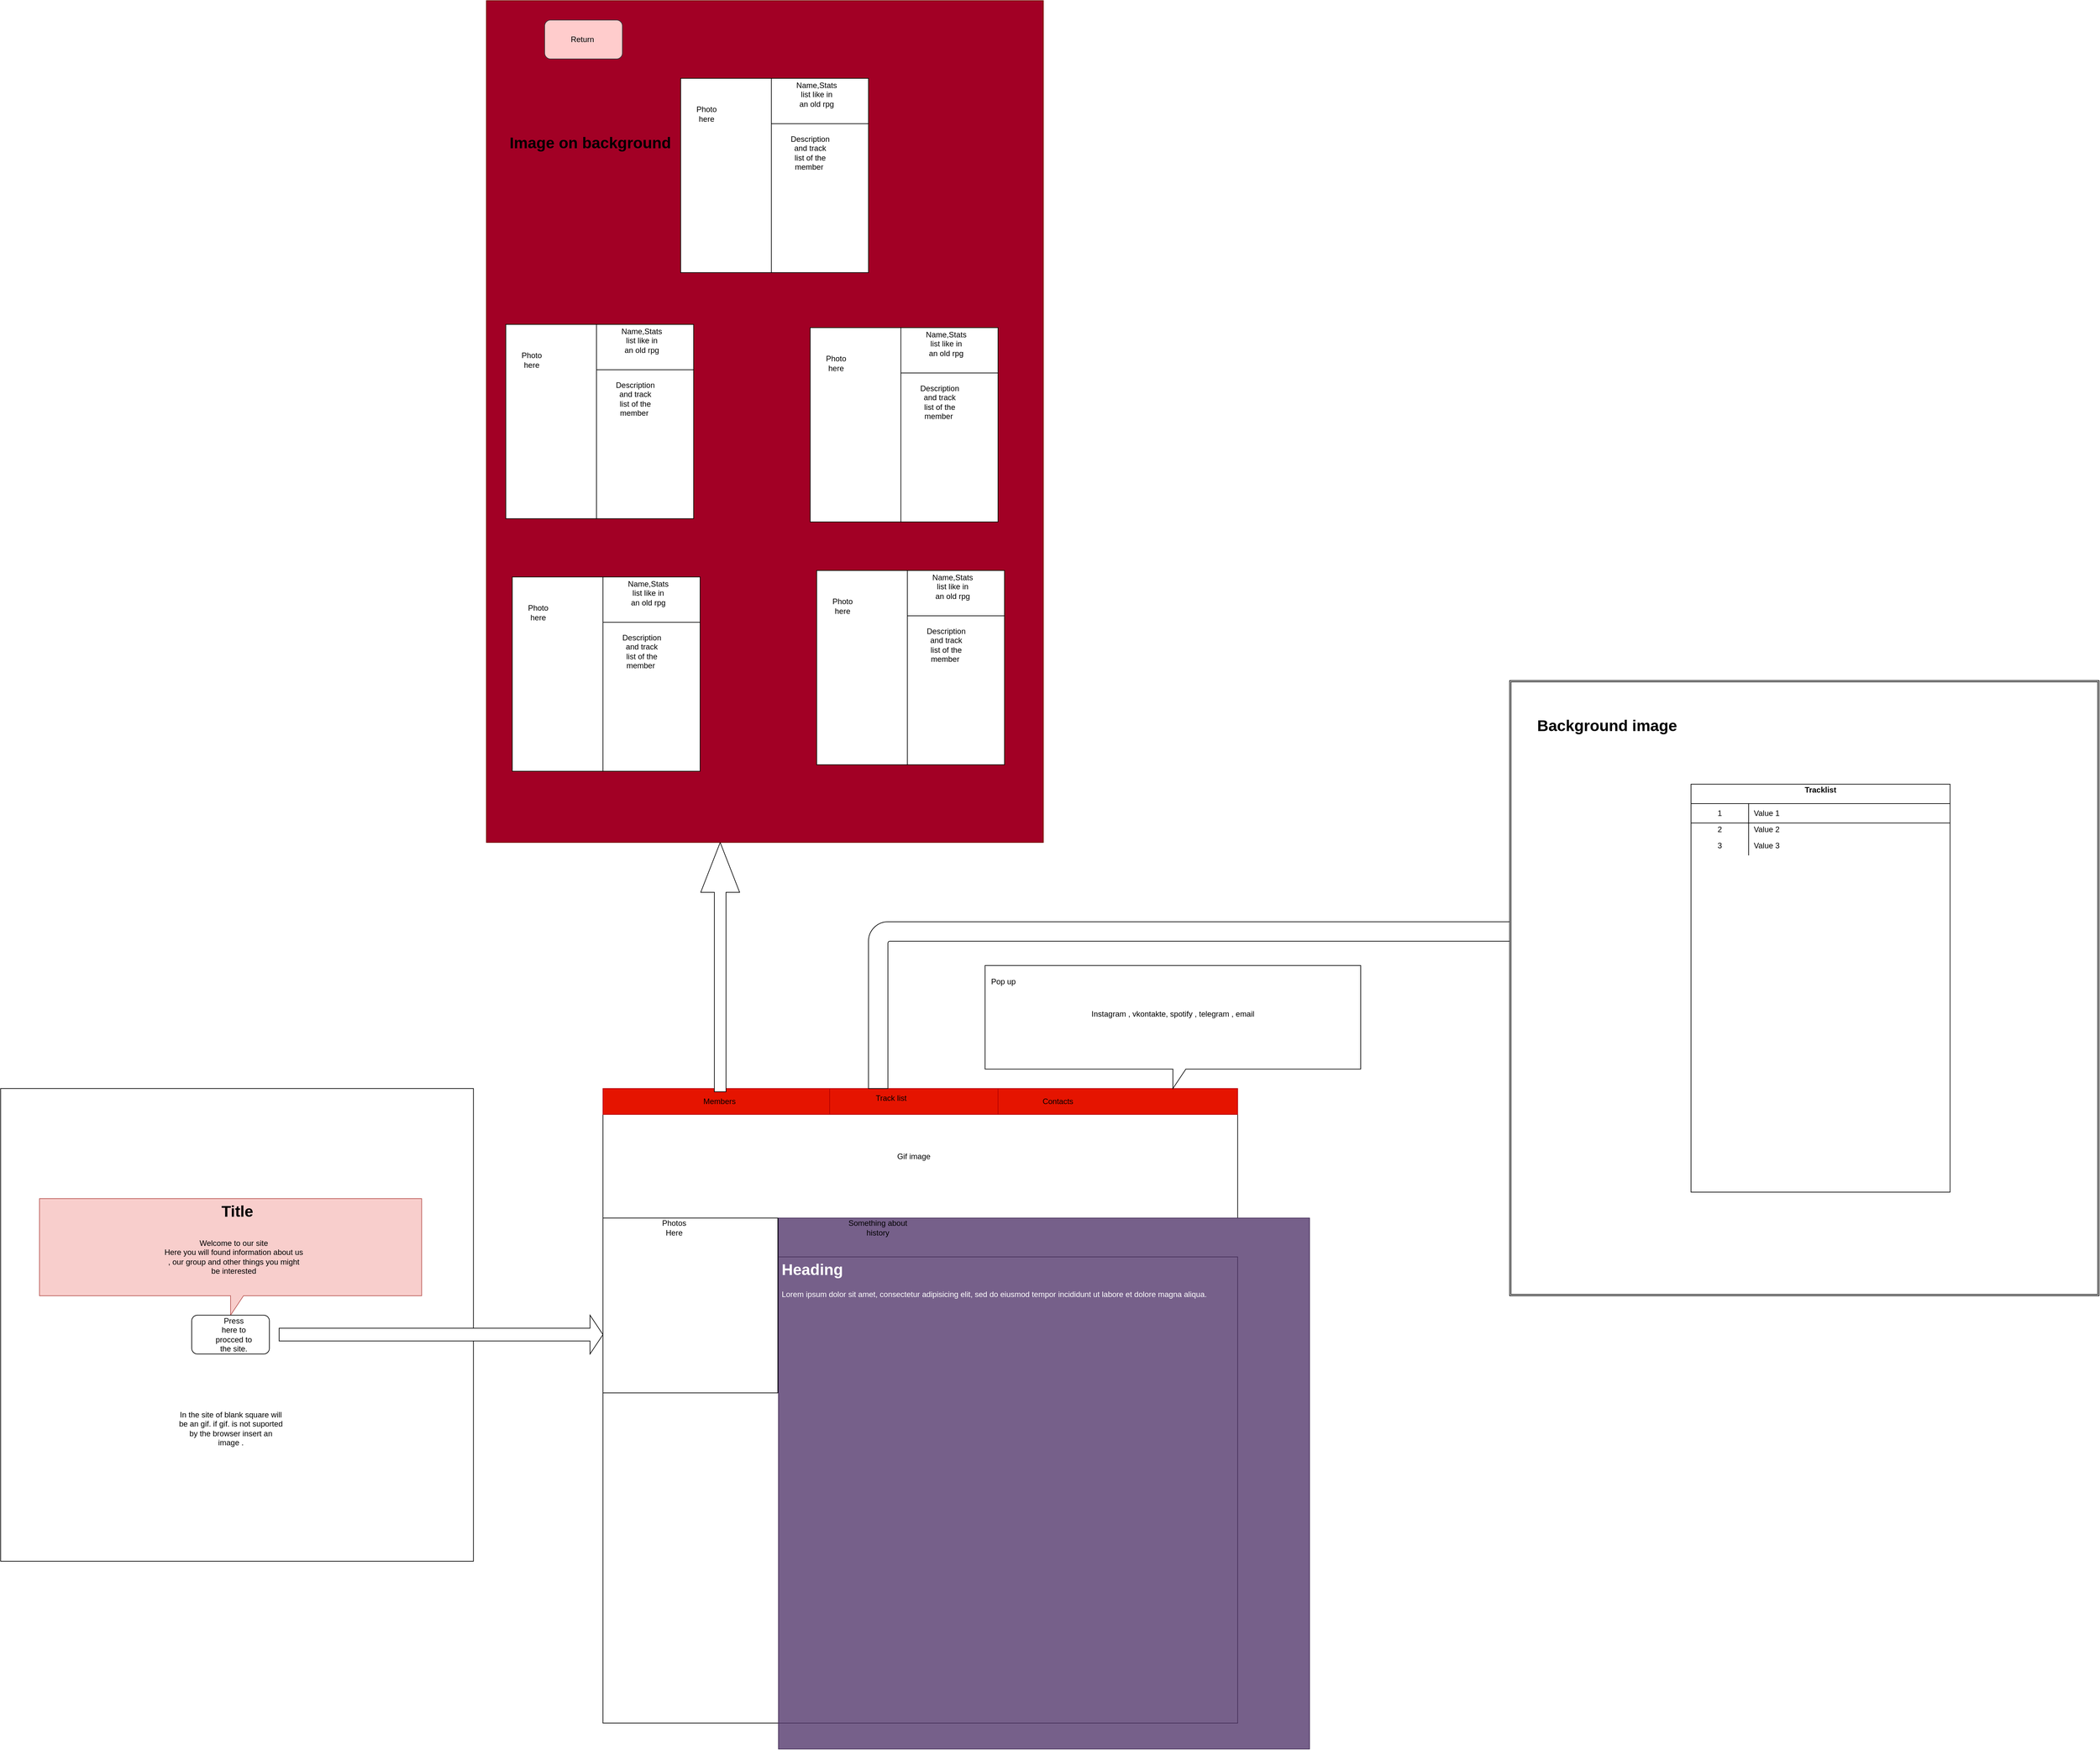 <mxfile version="15.5.0" type="github">
  <diagram id="4ddRP9mRDNcn-p2dfdx_" name="Page-1">
    <mxGraphModel dx="5524" dy="5558" grid="1" gridSize="10" guides="1" tooltips="1" connect="1" arrows="1" fold="1" page="1" pageScale="1" pageWidth="827" pageHeight="1169" math="0" shadow="0">
      <root>
        <mxCell id="0" />
        <mxCell id="1" parent="0" />
        <mxCell id="LrWD6_XroVr8Z5MsXF0Z-1" value="" style="whiteSpace=wrap;html=1;aspect=fixed;" vertex="1" parent="1">
          <mxGeometry x="100" y="90" width="730" height="730" as="geometry" />
        </mxCell>
        <mxCell id="LrWD6_XroVr8Z5MsXF0Z-2" value="" style="shape=callout;whiteSpace=wrap;html=1;perimeter=calloutPerimeter;fillColor=#f8cecc;strokeColor=#b85450;" vertex="1" parent="1">
          <mxGeometry x="160" y="260" width="590" height="180" as="geometry" />
        </mxCell>
        <mxCell id="LrWD6_XroVr8Z5MsXF0Z-4" value="Welcome to our site&lt;br&gt;Here you will found information about us , our group and other things you might be interested" style="text;html=1;strokeColor=none;fillColor=none;align=center;verticalAlign=middle;whiteSpace=wrap;rounded=0;" vertex="1" parent="1">
          <mxGeometry x="350" y="300" width="220" height="100" as="geometry" />
        </mxCell>
        <mxCell id="LrWD6_XroVr8Z5MsXF0Z-5" value="In the site of blank square will be an gif. if gif. is not suported by the browser insert an image .&lt;br&gt;" style="text;html=1;strokeColor=none;fillColor=none;align=center;verticalAlign=middle;whiteSpace=wrap;rounded=0;" vertex="1" parent="1">
          <mxGeometry x="372.5" y="600" width="165" height="30" as="geometry" />
        </mxCell>
        <mxCell id="LrWD6_XroVr8Z5MsXF0Z-6" value="" style="rounded=1;whiteSpace=wrap;html=1;" vertex="1" parent="1">
          <mxGeometry x="395" y="440" width="120" height="60" as="geometry" />
        </mxCell>
        <mxCell id="LrWD6_XroVr8Z5MsXF0Z-7" value="Press here to procced to the site." style="text;html=1;strokeColor=none;fillColor=none;align=center;verticalAlign=middle;whiteSpace=wrap;rounded=0;" vertex="1" parent="1">
          <mxGeometry x="430" y="455" width="60" height="30" as="geometry" />
        </mxCell>
        <mxCell id="LrWD6_XroVr8Z5MsXF0Z-8" value="Title" style="text;strokeColor=none;fillColor=none;html=1;fontSize=24;fontStyle=1;verticalAlign=middle;align=center;" vertex="1" parent="1">
          <mxGeometry x="415" y="260" width="100" height="40" as="geometry" />
        </mxCell>
        <mxCell id="LrWD6_XroVr8Z5MsXF0Z-9" value="" style="html=1;shadow=0;dashed=0;align=center;verticalAlign=middle;shape=mxgraph.arrows2.arrow;dy=0.67;dx=20;notch=0;" vertex="1" parent="1">
          <mxGeometry x="530" y="440" width="500" height="60" as="geometry" />
        </mxCell>
        <mxCell id="LrWD6_XroVr8Z5MsXF0Z-10" value="" style="whiteSpace=wrap;html=1;aspect=fixed;" vertex="1" parent="1">
          <mxGeometry x="1030" y="90" width="980" height="980" as="geometry" />
        </mxCell>
        <mxCell id="LrWD6_XroVr8Z5MsXF0Z-11" value="" style="rounded=0;whiteSpace=wrap;html=1;fillColor=#e51400;strokeColor=#B20000;fontColor=#ffffff;" vertex="1" parent="1">
          <mxGeometry x="1030" y="90" width="350" height="40" as="geometry" />
        </mxCell>
        <mxCell id="LrWD6_XroVr8Z5MsXF0Z-12" value="Members" style="text;html=1;strokeColor=none;fillColor=none;align=center;verticalAlign=middle;whiteSpace=wrap;rounded=0;" vertex="1" parent="1">
          <mxGeometry x="1180" y="95" width="60" height="30" as="geometry" />
        </mxCell>
        <mxCell id="LrWD6_XroVr8Z5MsXF0Z-13" value="" style="rounded=0;whiteSpace=wrap;html=1;fillColor=#e51400;strokeColor=#B20000;fontColor=#ffffff;" vertex="1" parent="1">
          <mxGeometry x="1380" y="90" width="260" height="40" as="geometry" />
        </mxCell>
        <mxCell id="LrWD6_XroVr8Z5MsXF0Z-14" value="Track list" style="text;html=1;strokeColor=none;fillColor=none;align=center;verticalAlign=middle;whiteSpace=wrap;rounded=0;" vertex="1" parent="1">
          <mxGeometry x="1445" y="90" width="60" height="30" as="geometry" />
        </mxCell>
        <mxCell id="LrWD6_XroVr8Z5MsXF0Z-15" value="" style="rounded=0;whiteSpace=wrap;html=1;fillColor=#e51400;strokeColor=#B20000;fontColor=#ffffff;" vertex="1" parent="1">
          <mxGeometry x="1640" y="90" width="370" height="40" as="geometry" />
        </mxCell>
        <mxCell id="LrWD6_XroVr8Z5MsXF0Z-16" value="Contacts" style="text;html=1;strokeColor=none;fillColor=none;align=center;verticalAlign=middle;whiteSpace=wrap;rounded=0;" vertex="1" parent="1">
          <mxGeometry x="1640" y="77.5" width="185" height="65" as="geometry" />
        </mxCell>
        <mxCell id="LrWD6_XroVr8Z5MsXF0Z-17" value="" style="whiteSpace=wrap;html=1;aspect=fixed;fillColor=#76608a;strokeColor=#432D57;fontColor=#ffffff;" vertex="1" parent="1">
          <mxGeometry x="1301" y="290" width="820" height="820" as="geometry" />
        </mxCell>
        <mxCell id="LrWD6_XroVr8Z5MsXF0Z-19" value="Something about history" style="text;html=1;strokeColor=none;fillColor=none;align=center;verticalAlign=middle;whiteSpace=wrap;rounded=0;" vertex="1" parent="1">
          <mxGeometry x="1400" y="290" width="109" height="30" as="geometry" />
        </mxCell>
        <mxCell id="LrWD6_XroVr8Z5MsXF0Z-20" value="" style="whiteSpace=wrap;html=1;aspect=fixed;" vertex="1" parent="1">
          <mxGeometry x="1030" y="290" width="270" height="270" as="geometry" />
        </mxCell>
        <mxCell id="LrWD6_XroVr8Z5MsXF0Z-21" value="Photos Here" style="text;html=1;strokeColor=none;fillColor=none;align=center;verticalAlign=middle;whiteSpace=wrap;rounded=0;" vertex="1" parent="1">
          <mxGeometry x="1110" y="290" width="60" height="30" as="geometry" />
        </mxCell>
        <mxCell id="LrWD6_XroVr8Z5MsXF0Z-22" value="&lt;h1&gt;Heading&lt;/h1&gt;&lt;p&gt;Lorem ipsum dolor sit amet, consectetur adipisicing elit, sed do eiusmod tempor incididunt ut labore et dolore magna aliqua.&lt;/p&gt;" style="text;html=1;strokeColor=#432D57;fillColor=#76608a;spacing=5;spacingTop=-20;whiteSpace=wrap;overflow=hidden;rounded=0;fontColor=#ffffff;" vertex="1" parent="1">
          <mxGeometry x="1301" y="350" width="709" height="720" as="geometry" />
        </mxCell>
        <mxCell id="LrWD6_XroVr8Z5MsXF0Z-28" value="Gif image" style="text;html=1;strokeColor=none;fillColor=none;align=center;verticalAlign=middle;whiteSpace=wrap;rounded=0;" vertex="1" parent="1">
          <mxGeometry x="1480" y="180" width="60" height="30" as="geometry" />
        </mxCell>
        <mxCell id="LrWD6_XroVr8Z5MsXF0Z-29" value="" style="shape=singleArrow;direction=north;whiteSpace=wrap;html=1;" vertex="1" parent="1">
          <mxGeometry x="1181" y="-290" width="60" height="385" as="geometry" />
        </mxCell>
        <mxCell id="LrWD6_XroVr8Z5MsXF0Z-30" value="" style="rounded=0;whiteSpace=wrap;html=1;fillColor=#a20025;strokeColor=#6F0000;fontColor=#ffffff;" vertex="1" parent="1">
          <mxGeometry x="850" y="-1590" width="860" height="1300" as="geometry" />
        </mxCell>
        <mxCell id="LrWD6_XroVr8Z5MsXF0Z-31" value="" style="whiteSpace=wrap;html=1;aspect=fixed;" vertex="1" parent="1">
          <mxGeometry x="880" y="-1080" width="290" height="290" as="geometry" />
        </mxCell>
        <mxCell id="LrWD6_XroVr8Z5MsXF0Z-33" value="" style="rounded=0;whiteSpace=wrap;html=1;" vertex="1" parent="1">
          <mxGeometry x="880" y="-1090" width="140" height="300" as="geometry" />
        </mxCell>
        <mxCell id="LrWD6_XroVr8Z5MsXF0Z-34" value="Photo here" style="text;html=1;strokeColor=none;fillColor=none;align=center;verticalAlign=middle;whiteSpace=wrap;rounded=0;" vertex="1" parent="1">
          <mxGeometry x="890" y="-1050" width="60" height="30" as="geometry" />
        </mxCell>
        <mxCell id="LrWD6_XroVr8Z5MsXF0Z-35" value="" style="rounded=0;whiteSpace=wrap;html=1;" vertex="1" parent="1">
          <mxGeometry x="1020" y="-1090" width="150" height="70" as="geometry" />
        </mxCell>
        <mxCell id="LrWD6_XroVr8Z5MsXF0Z-36" value="Name,Stats list like in an old rpg" style="text;html=1;strokeColor=none;fillColor=none;align=center;verticalAlign=middle;whiteSpace=wrap;rounded=0;" vertex="1" parent="1">
          <mxGeometry x="1060" y="-1080" width="60" height="30" as="geometry" />
        </mxCell>
        <mxCell id="LrWD6_XroVr8Z5MsXF0Z-38" value="Description and track list of the member&amp;nbsp;" style="text;html=1;strokeColor=none;fillColor=none;align=center;verticalAlign=middle;whiteSpace=wrap;rounded=0;" vertex="1" parent="1">
          <mxGeometry x="1050" y="-990" width="60" height="30" as="geometry" />
        </mxCell>
        <mxCell id="LrWD6_XroVr8Z5MsXF0Z-39" value="" style="whiteSpace=wrap;html=1;aspect=fixed;" vertex="1" parent="1">
          <mxGeometry x="1350" y="-1075" width="290" height="290" as="geometry" />
        </mxCell>
        <mxCell id="LrWD6_XroVr8Z5MsXF0Z-40" value="" style="rounded=0;whiteSpace=wrap;html=1;" vertex="1" parent="1">
          <mxGeometry x="1350" y="-1085" width="140" height="300" as="geometry" />
        </mxCell>
        <mxCell id="LrWD6_XroVr8Z5MsXF0Z-41" value="Photo here" style="text;html=1;strokeColor=none;fillColor=none;align=center;verticalAlign=middle;whiteSpace=wrap;rounded=0;" vertex="1" parent="1">
          <mxGeometry x="1360" y="-1045" width="60" height="30" as="geometry" />
        </mxCell>
        <mxCell id="LrWD6_XroVr8Z5MsXF0Z-42" value="" style="rounded=0;whiteSpace=wrap;html=1;" vertex="1" parent="1">
          <mxGeometry x="1490" y="-1085" width="150" height="70" as="geometry" />
        </mxCell>
        <mxCell id="LrWD6_XroVr8Z5MsXF0Z-43" value="Name,Stats list like in an old rpg" style="text;html=1;strokeColor=none;fillColor=none;align=center;verticalAlign=middle;whiteSpace=wrap;rounded=0;" vertex="1" parent="1">
          <mxGeometry x="1530" y="-1075" width="60" height="30" as="geometry" />
        </mxCell>
        <mxCell id="LrWD6_XroVr8Z5MsXF0Z-44" value="Description and track list of the member&amp;nbsp;" style="text;html=1;strokeColor=none;fillColor=none;align=center;verticalAlign=middle;whiteSpace=wrap;rounded=0;" vertex="1" parent="1">
          <mxGeometry x="1520" y="-985" width="60" height="30" as="geometry" />
        </mxCell>
        <mxCell id="LrWD6_XroVr8Z5MsXF0Z-45" value="" style="whiteSpace=wrap;html=1;aspect=fixed;" vertex="1" parent="1">
          <mxGeometry x="1360" y="-700" width="290" height="290" as="geometry" />
        </mxCell>
        <mxCell id="LrWD6_XroVr8Z5MsXF0Z-46" value="" style="rounded=0;whiteSpace=wrap;html=1;" vertex="1" parent="1">
          <mxGeometry x="1360" y="-710" width="140" height="300" as="geometry" />
        </mxCell>
        <mxCell id="LrWD6_XroVr8Z5MsXF0Z-47" value="Photo here" style="text;html=1;strokeColor=none;fillColor=none;align=center;verticalAlign=middle;whiteSpace=wrap;rounded=0;" vertex="1" parent="1">
          <mxGeometry x="1370" y="-670" width="60" height="30" as="geometry" />
        </mxCell>
        <mxCell id="LrWD6_XroVr8Z5MsXF0Z-48" value="" style="rounded=0;whiteSpace=wrap;html=1;" vertex="1" parent="1">
          <mxGeometry x="1500" y="-710" width="150" height="70" as="geometry" />
        </mxCell>
        <mxCell id="LrWD6_XroVr8Z5MsXF0Z-49" value="Name,Stats list like in an old rpg" style="text;html=1;strokeColor=none;fillColor=none;align=center;verticalAlign=middle;whiteSpace=wrap;rounded=0;" vertex="1" parent="1">
          <mxGeometry x="1540" y="-700" width="60" height="30" as="geometry" />
        </mxCell>
        <mxCell id="LrWD6_XroVr8Z5MsXF0Z-50" value="Description and track list of the member&amp;nbsp;" style="text;html=1;strokeColor=none;fillColor=none;align=center;verticalAlign=middle;whiteSpace=wrap;rounded=0;" vertex="1" parent="1">
          <mxGeometry x="1530" y="-610" width="60" height="30" as="geometry" />
        </mxCell>
        <mxCell id="LrWD6_XroVr8Z5MsXF0Z-51" value="" style="whiteSpace=wrap;html=1;aspect=fixed;" vertex="1" parent="1">
          <mxGeometry x="890" y="-690" width="290" height="290" as="geometry" />
        </mxCell>
        <mxCell id="LrWD6_XroVr8Z5MsXF0Z-52" value="" style="rounded=0;whiteSpace=wrap;html=1;" vertex="1" parent="1">
          <mxGeometry x="890" y="-700" width="140" height="300" as="geometry" />
        </mxCell>
        <mxCell id="LrWD6_XroVr8Z5MsXF0Z-53" value="Photo here" style="text;html=1;strokeColor=none;fillColor=none;align=center;verticalAlign=middle;whiteSpace=wrap;rounded=0;" vertex="1" parent="1">
          <mxGeometry x="900" y="-660" width="60" height="30" as="geometry" />
        </mxCell>
        <mxCell id="LrWD6_XroVr8Z5MsXF0Z-54" value="" style="rounded=0;whiteSpace=wrap;html=1;" vertex="1" parent="1">
          <mxGeometry x="1030" y="-700" width="150" height="70" as="geometry" />
        </mxCell>
        <mxCell id="LrWD6_XroVr8Z5MsXF0Z-55" value="Name,Stats list like in an old rpg" style="text;html=1;strokeColor=none;fillColor=none;align=center;verticalAlign=middle;whiteSpace=wrap;rounded=0;" vertex="1" parent="1">
          <mxGeometry x="1070" y="-690" width="60" height="30" as="geometry" />
        </mxCell>
        <mxCell id="LrWD6_XroVr8Z5MsXF0Z-56" value="Description and track list of the member&amp;nbsp;" style="text;html=1;strokeColor=none;fillColor=none;align=center;verticalAlign=middle;whiteSpace=wrap;rounded=0;" vertex="1" parent="1">
          <mxGeometry x="1060" y="-600" width="60" height="30" as="geometry" />
        </mxCell>
        <mxCell id="LrWD6_XroVr8Z5MsXF0Z-57" value="" style="whiteSpace=wrap;html=1;aspect=fixed;" vertex="1" parent="1">
          <mxGeometry x="1150" y="-1460" width="290" height="290" as="geometry" />
        </mxCell>
        <mxCell id="LrWD6_XroVr8Z5MsXF0Z-58" value="" style="rounded=0;whiteSpace=wrap;html=1;" vertex="1" parent="1">
          <mxGeometry x="1150" y="-1470" width="140" height="300" as="geometry" />
        </mxCell>
        <mxCell id="LrWD6_XroVr8Z5MsXF0Z-59" value="Photo here" style="text;html=1;strokeColor=none;fillColor=none;align=center;verticalAlign=middle;whiteSpace=wrap;rounded=0;" vertex="1" parent="1">
          <mxGeometry x="1160" y="-1430" width="60" height="30" as="geometry" />
        </mxCell>
        <mxCell id="LrWD6_XroVr8Z5MsXF0Z-60" value="" style="rounded=0;whiteSpace=wrap;html=1;" vertex="1" parent="1">
          <mxGeometry x="1290" y="-1470" width="150" height="70" as="geometry" />
        </mxCell>
        <mxCell id="LrWD6_XroVr8Z5MsXF0Z-61" value="Name,Stats list like in an old rpg" style="text;html=1;strokeColor=none;fillColor=none;align=center;verticalAlign=middle;whiteSpace=wrap;rounded=0;" vertex="1" parent="1">
          <mxGeometry x="1330" y="-1460" width="60" height="30" as="geometry" />
        </mxCell>
        <mxCell id="LrWD6_XroVr8Z5MsXF0Z-62" value="Description and track list of the member&amp;nbsp;" style="text;html=1;strokeColor=none;fillColor=none;align=center;verticalAlign=middle;whiteSpace=wrap;rounded=0;" vertex="1" parent="1">
          <mxGeometry x="1320" y="-1370" width="60" height="30" as="geometry" />
        </mxCell>
        <mxCell id="LrWD6_XroVr8Z5MsXF0Z-63" value="Image on background" style="text;strokeColor=none;fillColor=none;html=1;fontSize=24;fontStyle=1;verticalAlign=middle;align=center;" vertex="1" parent="1">
          <mxGeometry x="960" y="-1390" width="100" height="40" as="geometry" />
        </mxCell>
        <mxCell id="LrWD6_XroVr8Z5MsXF0Z-65" value="Return&amp;nbsp;" style="rounded=1;whiteSpace=wrap;html=1;fillColor=#ffcccc;strokeColor=#36393d;" vertex="1" parent="1">
          <mxGeometry x="940" y="-1560" width="120" height="60" as="geometry" />
        </mxCell>
        <mxCell id="LrWD6_XroVr8Z5MsXF0Z-66" value="" style="html=1;shadow=0;dashed=0;align=center;verticalAlign=middle;shape=mxgraph.arrows2.bendArrow;dy=15;dx=38;notch=0;arrowHead=55;rounded=1;" vertex="1" parent="1">
          <mxGeometry x="1440" y="-180" width="1170" height="270" as="geometry" />
        </mxCell>
        <mxCell id="LrWD6_XroVr8Z5MsXF0Z-67" value="" style="shape=ext;double=1;rounded=0;whiteSpace=wrap;html=1;" vertex="1" parent="1">
          <mxGeometry x="2430" y="-540" width="910" height="950" as="geometry" />
        </mxCell>
        <mxCell id="LrWD6_XroVr8Z5MsXF0Z-68" value="Tracklist&#xa;" style="shape=table;startSize=30;container=1;collapsible=0;childLayout=tableLayout;fixedRows=1;rowLines=0;fontStyle=1;align=center;pointerEvents=1;" vertex="1" parent="1">
          <mxGeometry x="2710" y="-380" width="400" height="630" as="geometry" />
        </mxCell>
        <mxCell id="LrWD6_XroVr8Z5MsXF0Z-69" value="" style="shape=partialRectangle;html=1;whiteSpace=wrap;collapsible=0;dropTarget=0;pointerEvents=1;fillColor=none;top=0;left=0;bottom=1;right=0;points=[[0,0.5],[1,0.5]];portConstraint=eastwest;" vertex="1" parent="LrWD6_XroVr8Z5MsXF0Z-68">
          <mxGeometry y="30" width="400" height="30" as="geometry" />
        </mxCell>
        <mxCell id="LrWD6_XroVr8Z5MsXF0Z-70" value="1" style="shape=partialRectangle;html=1;whiteSpace=wrap;connectable=0;fillColor=none;top=0;left=0;bottom=0;right=0;overflow=hidden;pointerEvents=1;" vertex="1" parent="LrWD6_XroVr8Z5MsXF0Z-69">
          <mxGeometry width="89" height="30" as="geometry">
            <mxRectangle width="89" height="30" as="alternateBounds" />
          </mxGeometry>
        </mxCell>
        <mxCell id="LrWD6_XroVr8Z5MsXF0Z-71" value="Value 1" style="shape=partialRectangle;html=1;whiteSpace=wrap;connectable=0;fillColor=none;top=0;left=0;bottom=0;right=0;align=left;spacingLeft=6;overflow=hidden;pointerEvents=1;" vertex="1" parent="LrWD6_XroVr8Z5MsXF0Z-69">
          <mxGeometry x="89" width="311" height="30" as="geometry">
            <mxRectangle width="311" height="30" as="alternateBounds" />
          </mxGeometry>
        </mxCell>
        <mxCell id="LrWD6_XroVr8Z5MsXF0Z-72" value="" style="shape=partialRectangle;html=1;whiteSpace=wrap;collapsible=0;dropTarget=0;pointerEvents=1;fillColor=none;top=0;left=0;bottom=0;right=0;points=[[0,0.5],[1,0.5]];portConstraint=eastwest;" vertex="1" parent="LrWD6_XroVr8Z5MsXF0Z-68">
          <mxGeometry y="60" width="400" height="20" as="geometry" />
        </mxCell>
        <mxCell id="LrWD6_XroVr8Z5MsXF0Z-73" value="2" style="shape=partialRectangle;html=1;whiteSpace=wrap;connectable=0;fillColor=none;top=0;left=0;bottom=0;right=0;overflow=hidden;pointerEvents=1;" vertex="1" parent="LrWD6_XroVr8Z5MsXF0Z-72">
          <mxGeometry width="89" height="20" as="geometry">
            <mxRectangle width="89" height="20" as="alternateBounds" />
          </mxGeometry>
        </mxCell>
        <mxCell id="LrWD6_XroVr8Z5MsXF0Z-74" value="Value 2" style="shape=partialRectangle;html=1;whiteSpace=wrap;connectable=0;fillColor=none;top=0;left=0;bottom=0;right=0;align=left;spacingLeft=6;overflow=hidden;pointerEvents=1;" vertex="1" parent="LrWD6_XroVr8Z5MsXF0Z-72">
          <mxGeometry x="89" width="311" height="20" as="geometry">
            <mxRectangle width="311" height="20" as="alternateBounds" />
          </mxGeometry>
        </mxCell>
        <mxCell id="LrWD6_XroVr8Z5MsXF0Z-75" value="" style="shape=partialRectangle;html=1;whiteSpace=wrap;collapsible=0;dropTarget=0;pointerEvents=1;fillColor=none;top=0;left=0;bottom=0;right=0;points=[[0,0.5],[1,0.5]];portConstraint=eastwest;" vertex="1" parent="LrWD6_XroVr8Z5MsXF0Z-68">
          <mxGeometry y="80" width="400" height="30" as="geometry" />
        </mxCell>
        <mxCell id="LrWD6_XroVr8Z5MsXF0Z-76" value="3" style="shape=partialRectangle;html=1;whiteSpace=wrap;connectable=0;fillColor=none;top=0;left=0;bottom=0;right=0;overflow=hidden;pointerEvents=1;" vertex="1" parent="LrWD6_XroVr8Z5MsXF0Z-75">
          <mxGeometry width="89" height="30" as="geometry">
            <mxRectangle width="89" height="30" as="alternateBounds" />
          </mxGeometry>
        </mxCell>
        <mxCell id="LrWD6_XroVr8Z5MsXF0Z-77" value="Value 3" style="shape=partialRectangle;html=1;whiteSpace=wrap;connectable=0;fillColor=none;top=0;left=0;bottom=0;right=0;align=left;spacingLeft=6;overflow=hidden;pointerEvents=1;" vertex="1" parent="LrWD6_XroVr8Z5MsXF0Z-75">
          <mxGeometry x="89" width="311" height="30" as="geometry">
            <mxRectangle width="311" height="30" as="alternateBounds" />
          </mxGeometry>
        </mxCell>
        <mxCell id="LrWD6_XroVr8Z5MsXF0Z-78" value="Background image" style="text;strokeColor=none;fillColor=none;html=1;fontSize=24;fontStyle=1;verticalAlign=middle;align=center;" vertex="1" parent="1">
          <mxGeometry x="2530" y="-490" width="100" height="40" as="geometry" />
        </mxCell>
        <mxCell id="LrWD6_XroVr8Z5MsXF0Z-79" value="" style="shape=callout;whiteSpace=wrap;html=1;perimeter=calloutPerimeter;" vertex="1" parent="1">
          <mxGeometry x="1620" y="-100" width="580" height="190" as="geometry" />
        </mxCell>
        <mxCell id="LrWD6_XroVr8Z5MsXF0Z-80" value="Pop up&amp;nbsp;" style="text;html=1;strokeColor=none;fillColor=none;align=center;verticalAlign=middle;whiteSpace=wrap;rounded=0;" vertex="1" parent="1">
          <mxGeometry x="1620" y="-90" width="60" height="30" as="geometry" />
        </mxCell>
        <mxCell id="LrWD6_XroVr8Z5MsXF0Z-82" value="Instagram , vkontakte, spotify , telegram , email&lt;br&gt;" style="text;html=1;strokeColor=none;fillColor=none;align=center;verticalAlign=middle;whiteSpace=wrap;rounded=0;" vertex="1" parent="1">
          <mxGeometry x="1760" y="-120" width="300" height="190" as="geometry" />
        </mxCell>
      </root>
    </mxGraphModel>
  </diagram>
</mxfile>
